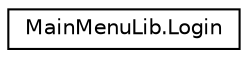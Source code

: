 digraph "Graphical Class Hierarchy"
{
 // LATEX_PDF_SIZE
  edge [fontname="Helvetica",fontsize="10",labelfontname="Helvetica",labelfontsize="10"];
  node [fontname="Helvetica",fontsize="10",shape=record];
  rankdir="LR";
  Node0 [label="MainMenuLib.Login",height=0.2,width=0.4,color="black", fillcolor="white", style="filled",URL="$class_main_menu_lib_1_1_login.html",tooltip="This class contain all method for login"];
}
